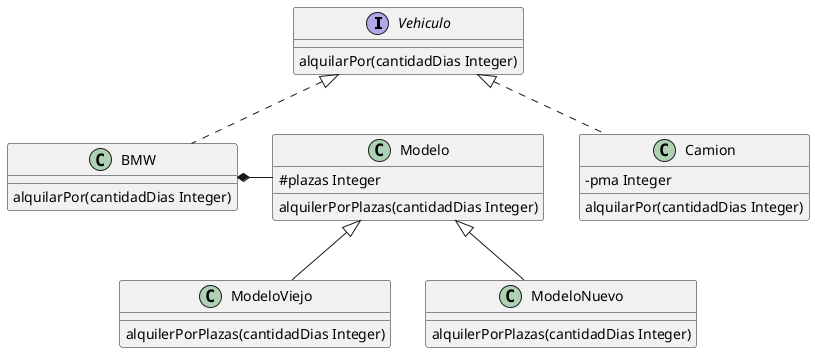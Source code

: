 @startuml
skinparam classAttributeIconSize 0

interface Vehiculo
Vehiculo : alquilarPor(cantidadDias Integer)

class Camion {
    - pma Integer
}
Vehiculo <|.. Camion
Camion : alquilarPor(cantidadDias Integer)

together {
        class BMW
        interface Modelo
}

Vehiculo <|.. BMW
BMW : alquilarPor(cantidadDias Integer)
BMW *- Modelo

class Modelo {
    # plazas Integer
}
Modelo : alquilerPorPlazas(cantidadDias Integer)

Modelo <|-- ModeloViejo
ModeloViejo : alquilerPorPlazas(cantidadDias Integer)
Modelo <|-- ModeloNuevo
ModeloNuevo : alquilerPorPlazas(cantidadDias Integer)

@enduml
